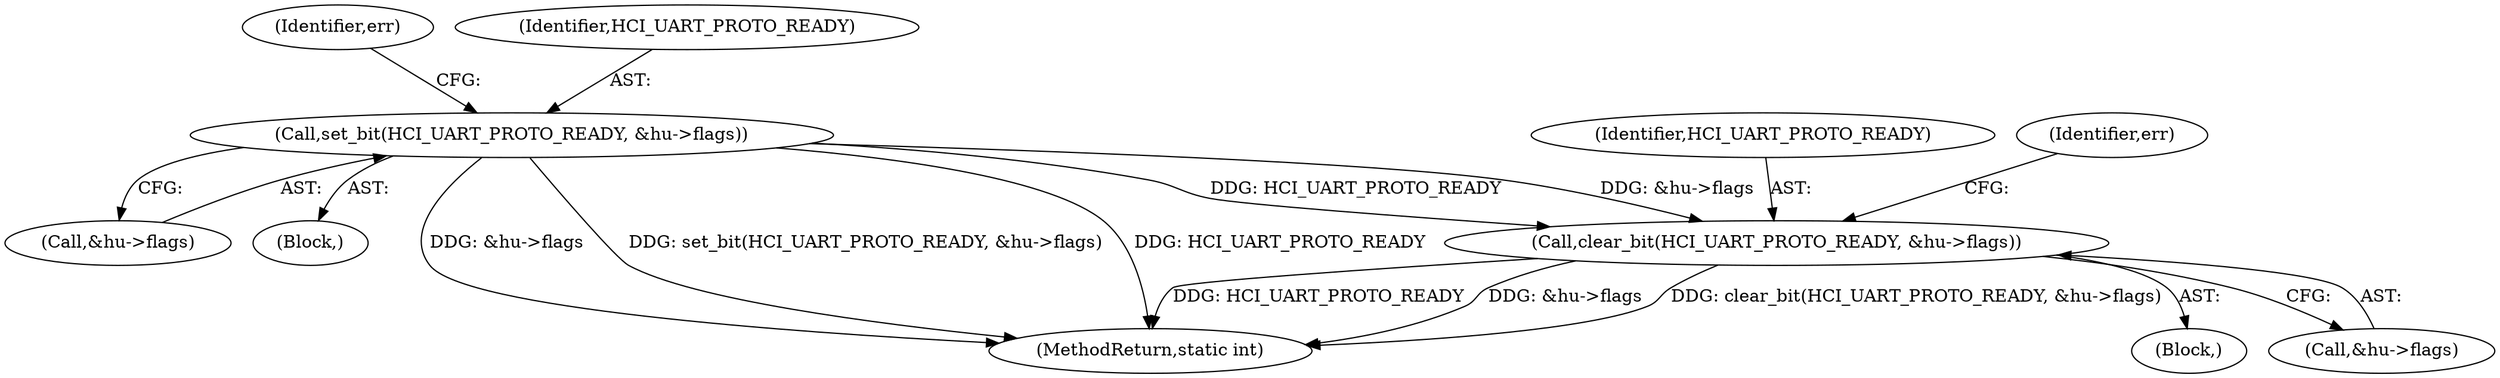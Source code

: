 digraph "1_linux_56897b217a1d0a91c9920cb418d6b3fe922f590a@del" {
"1000134" [label="(Call,clear_bit(HCI_UART_PROTO_READY, &hu->flags))"];
"1000121" [label="(Call,set_bit(HCI_UART_PROTO_READY, &hu->flags))"];
"1000136" [label="(Call,&hu->flags)"];
"1000121" [label="(Call,set_bit(HCI_UART_PROTO_READY, &hu->flags))"];
"1000135" [label="(Identifier,HCI_UART_PROTO_READY)"];
"1000123" [label="(Call,&hu->flags)"];
"1000141" [label="(Identifier,err)"];
"1000103" [label="(Block,)"];
"1000144" [label="(MethodReturn,static int)"];
"1000128" [label="(Identifier,err)"];
"1000133" [label="(Block,)"];
"1000122" [label="(Identifier,HCI_UART_PROTO_READY)"];
"1000134" [label="(Call,clear_bit(HCI_UART_PROTO_READY, &hu->flags))"];
"1000134" -> "1000133"  [label="AST: "];
"1000134" -> "1000136"  [label="CFG: "];
"1000135" -> "1000134"  [label="AST: "];
"1000136" -> "1000134"  [label="AST: "];
"1000141" -> "1000134"  [label="CFG: "];
"1000134" -> "1000144"  [label="DDG: clear_bit(HCI_UART_PROTO_READY, &hu->flags)"];
"1000134" -> "1000144"  [label="DDG: HCI_UART_PROTO_READY"];
"1000134" -> "1000144"  [label="DDG: &hu->flags"];
"1000121" -> "1000134"  [label="DDG: HCI_UART_PROTO_READY"];
"1000121" -> "1000134"  [label="DDG: &hu->flags"];
"1000121" -> "1000103"  [label="AST: "];
"1000121" -> "1000123"  [label="CFG: "];
"1000122" -> "1000121"  [label="AST: "];
"1000123" -> "1000121"  [label="AST: "];
"1000128" -> "1000121"  [label="CFG: "];
"1000121" -> "1000144"  [label="DDG: &hu->flags"];
"1000121" -> "1000144"  [label="DDG: set_bit(HCI_UART_PROTO_READY, &hu->flags)"];
"1000121" -> "1000144"  [label="DDG: HCI_UART_PROTO_READY"];
}
